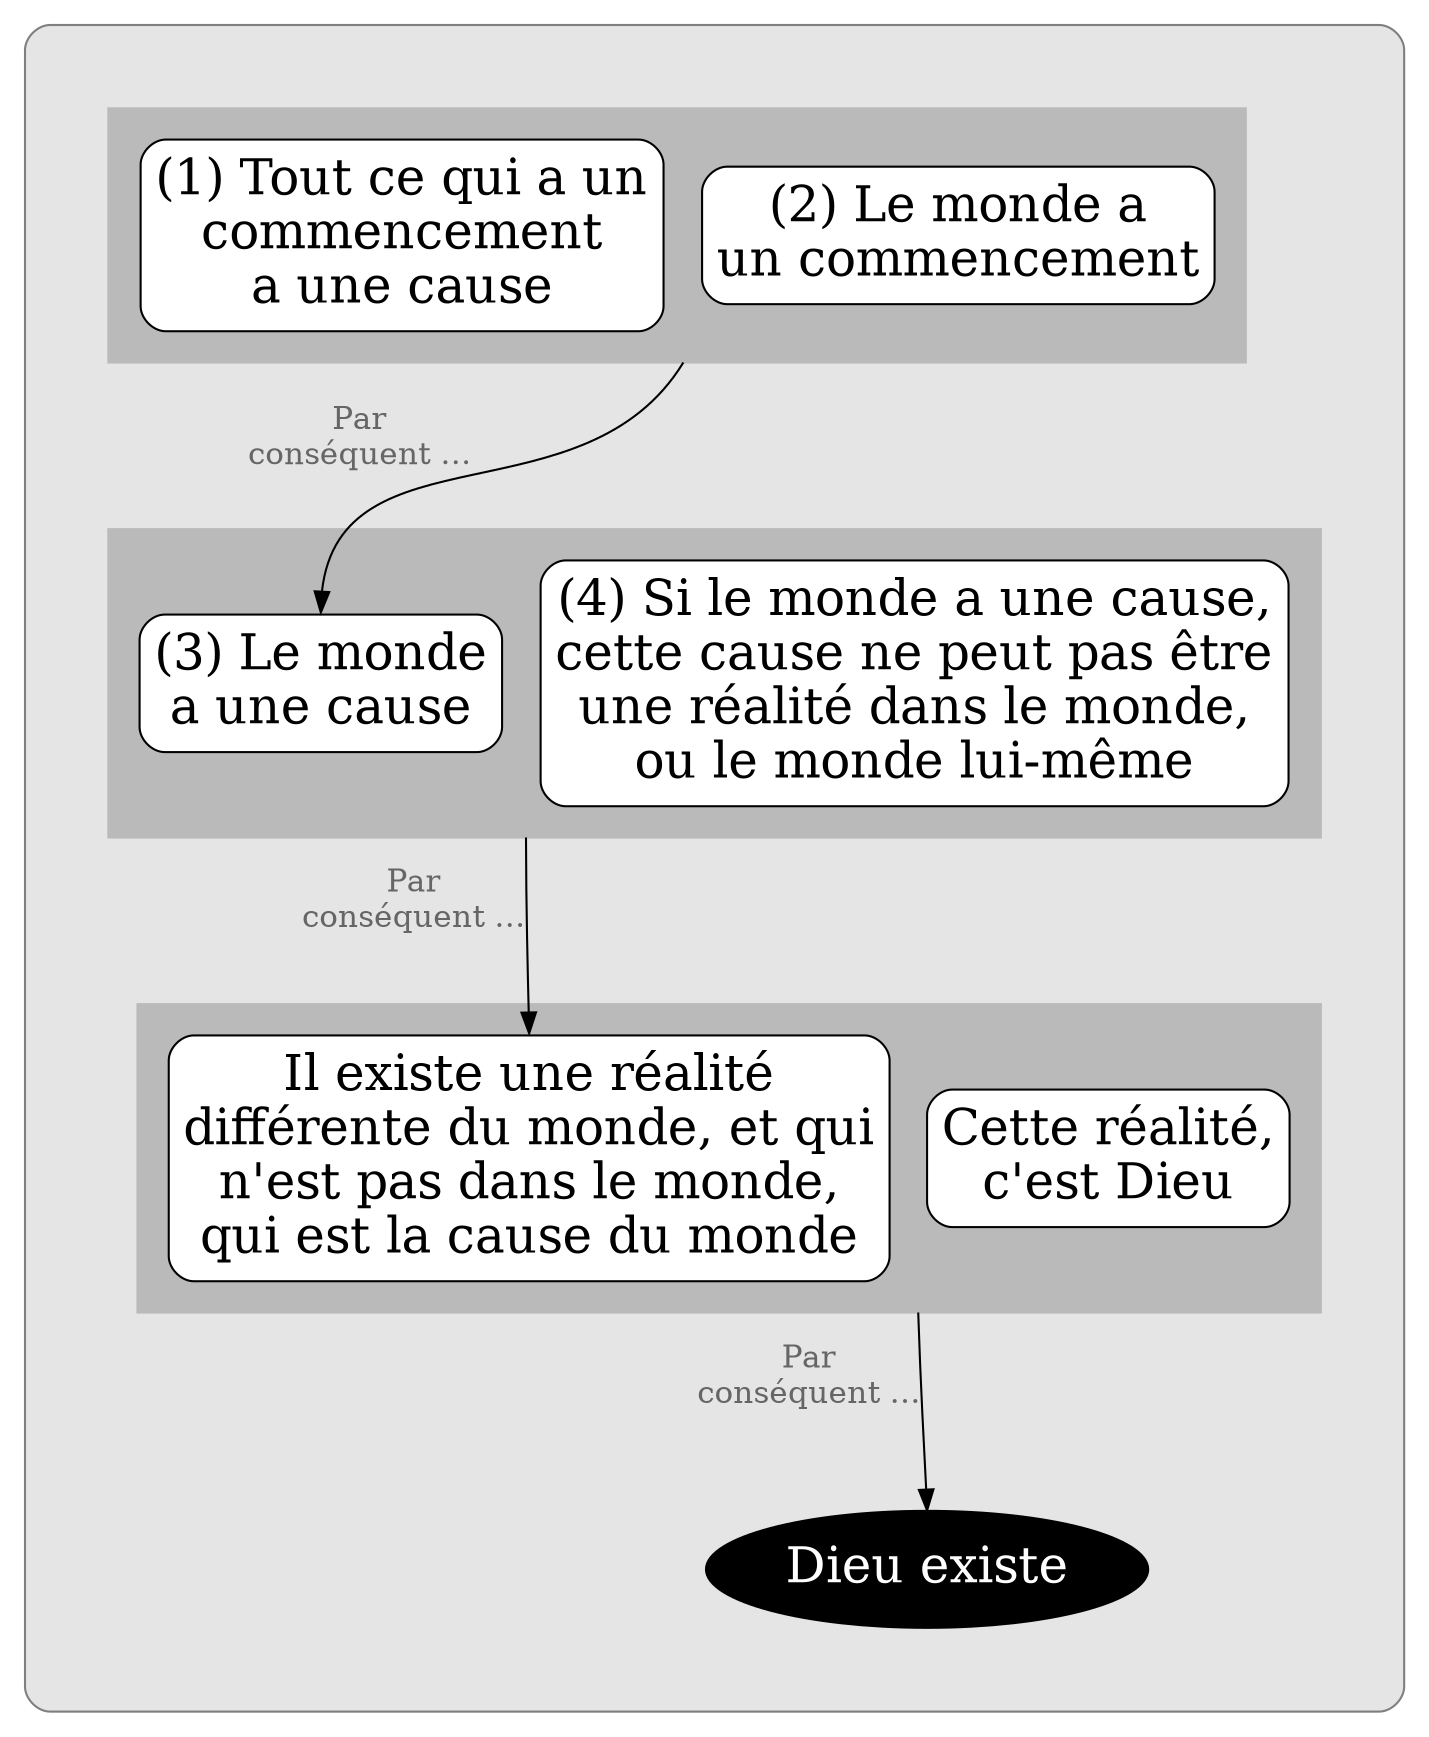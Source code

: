 digraph G {
splines=true
newrank=true
compound=true


node[color=red3, style="rounded, filled", shape="box", fillcolor=white, penwidth=1, fontcolor=black, fontsize=16, margin=0.1]

node[shape=box, fillcolor=white, style="filled,rounded", color=black, fontsize=24, penwidth=1,fontcolor=black, margin=0.1]
edge[minlen=2,color=red3, penwidth=0.8, arrowsize=0.8, label=" Mais …", fontcolor=red4,fontsize=12]
//{rank=same;o1->p1[dir=back]}


subgraph cluster_0 {
bgcolor=grey90
style=rounded
color=grey50
margin=40



node[shape=box, fillcolor=white, style="filled,rounded", color=black]
edge[label="",xlabel="Par
conséquent …",fontcolor=grey40;fontsize=15,minlen=3,color=black,penwidth=1, arrowsize=1]



subgraph cluster_1 {
style="box"
margin=15
bgcolor=grey73
color=grey73
p1[label="(1) Tout ce qui a un
commencement
a une cause"]

p2[label="(2) Le monde a
un commencement"]
}

//p1->p2[style=invis,xlabel="",minlen=1]
{rank=same;p1->p2[style=invis,xlabel="",minlen=1]}

p2:w->p3:n[ltail=cluster_1]
//p2:w->p3:n[ltail=cluster_1]


subgraph cluster_2 {
style="box"
margin=15
bgcolor=grey73
color=grey73
p3[label="(3) Le monde
a une cause"]
p4[label="(4) Si le monde a une cause,
cette cause ne peut pas être
une réalité dans le monde,
ou le monde lui-même"]
}
{rank=same;p3->p4[style=invis,xlabel="",minlen=1]}

p4:w->p5:n[ltail=cluster_2]


subgraph cluster_3 {
style="box"
margin=15
bgcolor=grey73
color=grey73
p5[label="Il existe une réalité
différente du monde, et qui
n'est pas dans le monde,
qui est la cause du monde"]
p6[label="Cette réalité,
c'est Dieu"]
}

{rank=same;p5->p6[style=invis,xlabel="",minlen=1]}

p6:w->C:n[ltail=cluster_3]

C[label="Dieu existe",fillcolor=black, fontcolor=white, color=black, shape=ellipse]


}

node[color=red3, style="rounded, filled", shape="box", fillcolor=white, penwidth=1, fontcolor=black, fontsize=16, margin=0.1]

}
